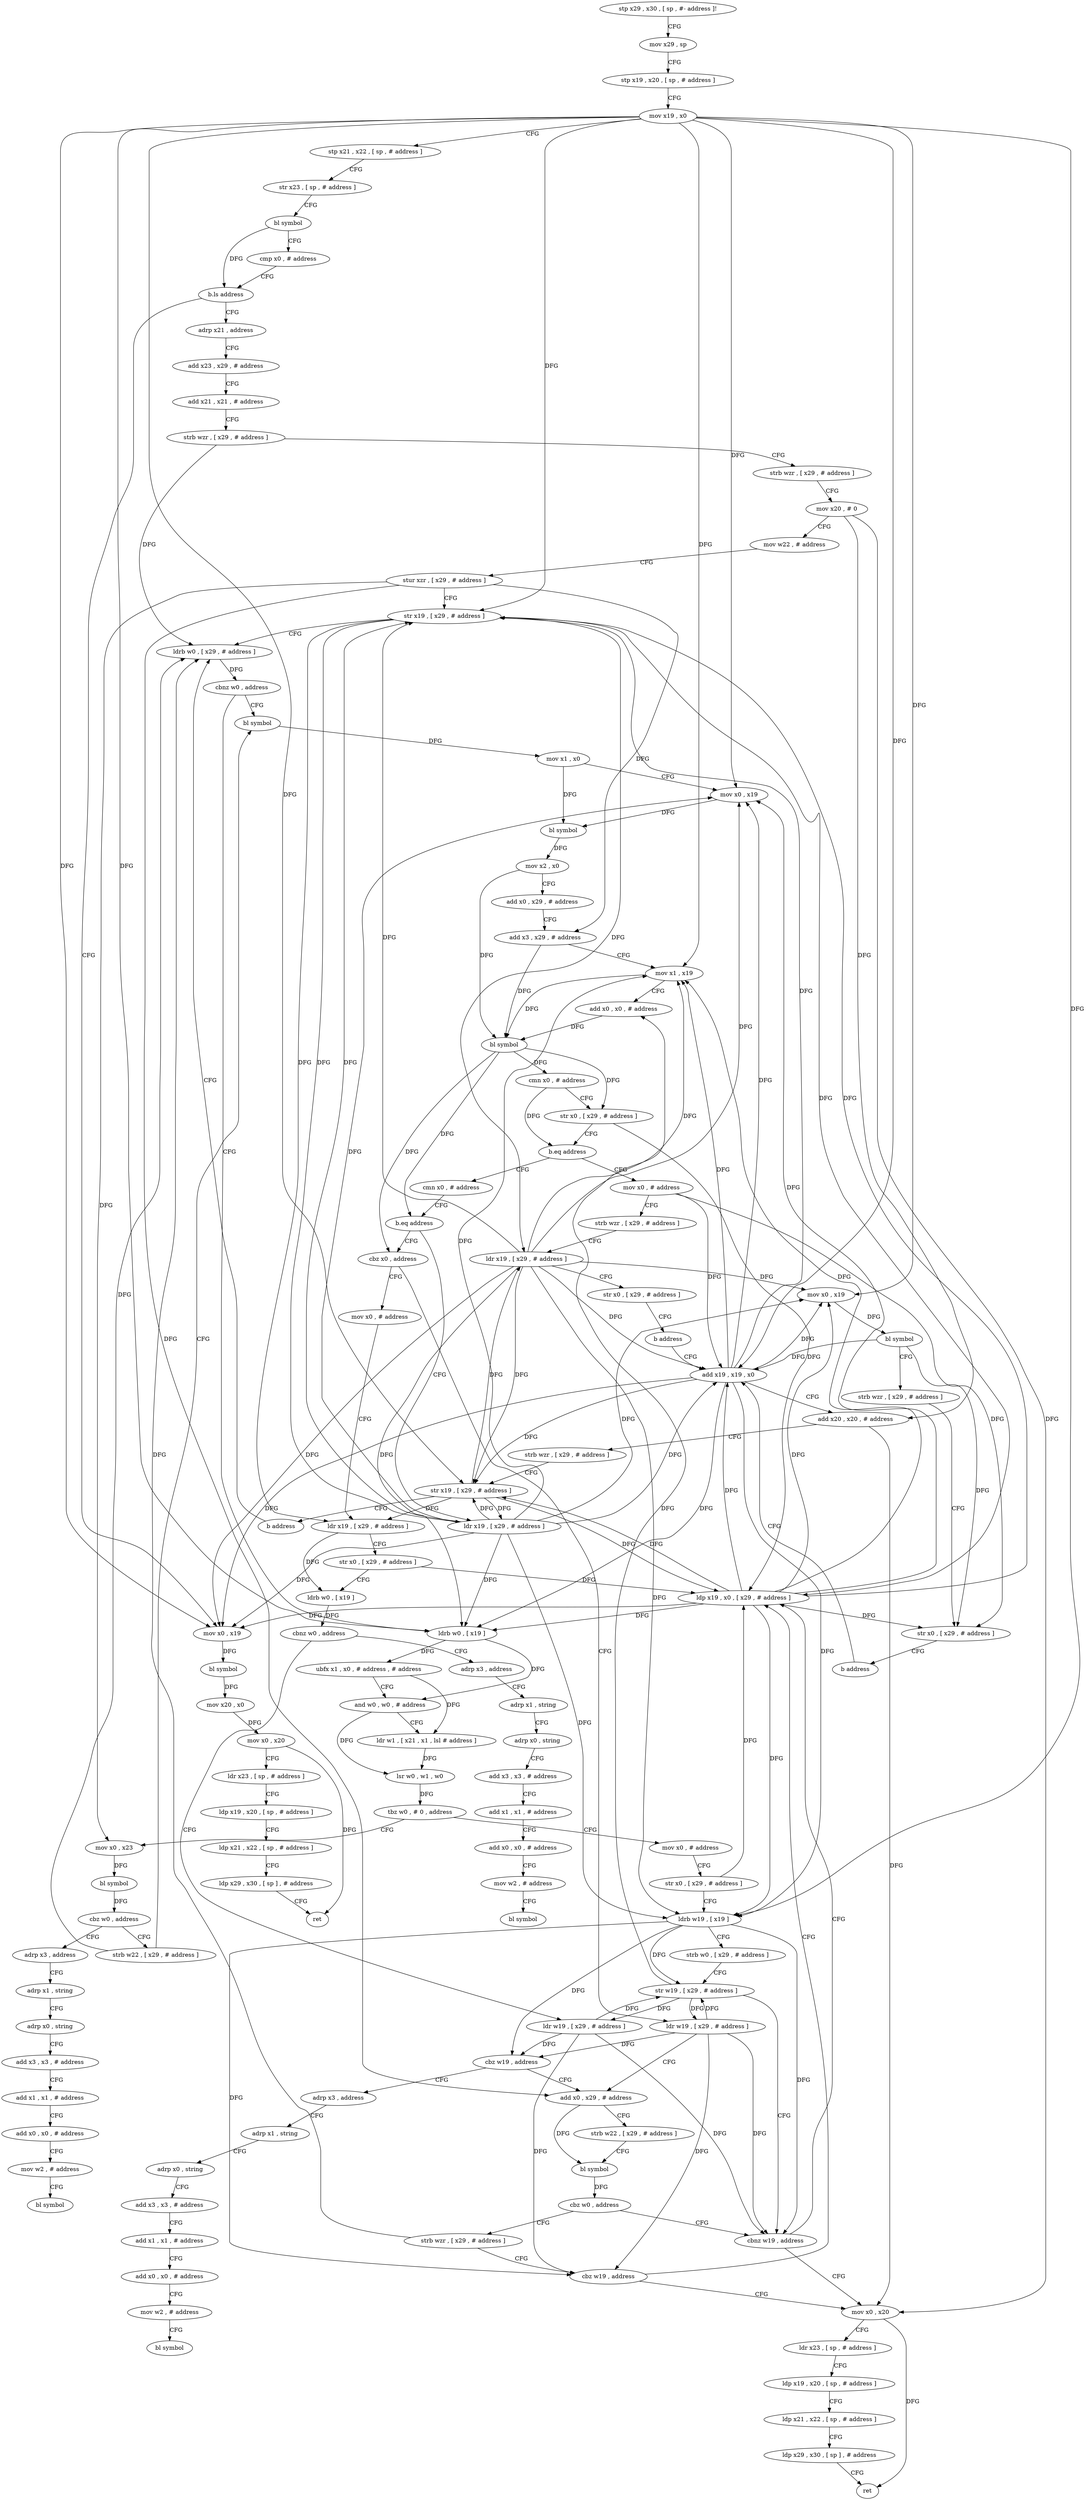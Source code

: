 digraph "func" {
"4453520" [label = "stp x29 , x30 , [ sp , #- address ]!" ]
"4453524" [label = "mov x29 , sp" ]
"4453528" [label = "stp x19 , x20 , [ sp , # address ]" ]
"4453532" [label = "mov x19 , x0" ]
"4453536" [label = "stp x21 , x22 , [ sp , # address ]" ]
"4453540" [label = "str x23 , [ sp , # address ]" ]
"4453544" [label = "bl symbol" ]
"4453548" [label = "cmp x0 , # address" ]
"4453552" [label = "b.ls address" ]
"4453920" [label = "mov x0 , x19" ]
"4453556" [label = "adrp x21 , address" ]
"4453924" [label = "bl symbol" ]
"4453928" [label = "mov x20 , x0" ]
"4453932" [label = "mov x0 , x20" ]
"4453936" [label = "ldr x23 , [ sp , # address ]" ]
"4453940" [label = "ldp x19 , x20 , [ sp , # address ]" ]
"4453944" [label = "ldp x21 , x22 , [ sp , # address ]" ]
"4453948" [label = "ldp x29 , x30 , [ sp ] , # address" ]
"4453952" [label = "ret" ]
"4453560" [label = "add x23 , x29 , # address" ]
"4453564" [label = "add x21 , x21 , # address" ]
"4453568" [label = "strb wzr , [ x29 , # address ]" ]
"4453572" [label = "strb wzr , [ x29 , # address ]" ]
"4453576" [label = "mov x20 , # 0" ]
"4453580" [label = "mov w22 , # address" ]
"4453584" [label = "stur xzr , [ x29 , # address ]" ]
"4453588" [label = "str x19 , [ x29 , # address ]" ]
"4453592" [label = "ldrb w0 , [ x29 , # address ]" ]
"4453688" [label = "bl symbol" ]
"4453692" [label = "mov x1 , x0" ]
"4453696" [label = "mov x0 , x19" ]
"4453700" [label = "bl symbol" ]
"4453704" [label = "mov x2 , x0" ]
"4453708" [label = "add x0 , x29 , # address" ]
"4453712" [label = "add x3 , x29 , # address" ]
"4453716" [label = "mov x1 , x19" ]
"4453720" [label = "add x0 , x0 , # address" ]
"4453724" [label = "bl symbol" ]
"4453728" [label = "cmn x0 , # address" ]
"4453732" [label = "str x0 , [ x29 , # address ]" ]
"4453736" [label = "b.eq address" ]
"4453808" [label = "mov x0 , # address" ]
"4453740" [label = "cmn x0 , # address" ]
"4453600" [label = "ldrb w0 , [ x19 ]" ]
"4453604" [label = "ubfx x1 , x0 , # address , # address" ]
"4453608" [label = "and w0 , w0 , # address" ]
"4453612" [label = "ldr w1 , [ x21 , x1 , lsl # address ]" ]
"4453616" [label = "lsr w0 , w1 , w0" ]
"4453620" [label = "tbz w0 , # 0 , address" ]
"4453672" [label = "mov x0 , x23" ]
"4453624" [label = "mov x0 , # address" ]
"4453812" [label = "strb wzr , [ x29 , # address ]" ]
"4453816" [label = "ldr x19 , [ x29 , # address ]" ]
"4453820" [label = "str x0 , [ x29 , # address ]" ]
"4453824" [label = "b address" ]
"4453784" [label = "add x19 , x19 , x0" ]
"4453744" [label = "b.eq address" ]
"4453896" [label = "ldr x19 , [ x29 , # address ]" ]
"4453748" [label = "cbz x0 , address" ]
"4453676" [label = "bl symbol" ]
"4453680" [label = "cbz w0 , address" ]
"4453956" [label = "adrp x3 , address" ]
"4453684" [label = "strb w22 , [ x29 , # address ]" ]
"4453628" [label = "str x0 , [ x29 , # address ]" ]
"4453632" [label = "ldrb w19 , [ x19 ]" ]
"4453636" [label = "strb w0 , [ x29 , # address ]" ]
"4453640" [label = "str w19 , [ x29 , # address ]" ]
"4453644" [label = "cbnz w19 , address" ]
"4453788" [label = "add x20 , x20 , # address" ]
"4453792" [label = "strb wzr , [ x29 , # address ]" ]
"4453796" [label = "str x19 , [ x29 , # address ]" ]
"4453800" [label = "b address" ]
"4453900" [label = "mov x0 , x19" ]
"4453904" [label = "bl symbol" ]
"4453908" [label = "strb wzr , [ x29 , # address ]" ]
"4453912" [label = "str x0 , [ x29 , # address ]" ]
"4453916" [label = "b address" ]
"4453832" [label = "mov x0 , # address" ]
"4453752" [label = "ldr w19 , [ x29 , # address ]" ]
"4453960" [label = "adrp x1 , string" ]
"4453964" [label = "adrp x0 , string" ]
"4453968" [label = "add x3 , x3 , # address" ]
"4453972" [label = "add x1 , x1 , # address" ]
"4453976" [label = "add x0 , x0 , # address" ]
"4453980" [label = "mov w2 , # address" ]
"4453984" [label = "bl symbol" ]
"4453780" [label = "ldp x19 , x0 , [ x29 , # address ]" ]
"4453648" [label = "mov x0 , x20" ]
"4453652" [label = "ldr x23 , [ sp , # address ]" ]
"4453656" [label = "ldp x19 , x20 , [ sp , # address ]" ]
"4453660" [label = "ldp x21 , x22 , [ sp , # address ]" ]
"4453664" [label = "ldp x29 , x30 , [ sp ] , # address" ]
"4453668" [label = "ret" ]
"4453596" [label = "cbnz w0 , address" ]
"4453836" [label = "ldr x19 , [ x29 , # address ]" ]
"4453840" [label = "str x0 , [ x29 , # address ]" ]
"4453844" [label = "ldrb w0 , [ x19 ]" ]
"4453848" [label = "cbnz w0 , address" ]
"4453988" [label = "adrp x3 , address" ]
"4453852" [label = "ldr w19 , [ x29 , # address ]" ]
"4453756" [label = "add x0 , x29 , # address" ]
"4453992" [label = "adrp x1 , string" ]
"4453996" [label = "adrp x0 , string" ]
"4454000" [label = "add x3 , x3 , # address" ]
"4454004" [label = "add x1 , x1 , # address" ]
"4454008" [label = "add x0 , x0 , # address" ]
"4454012" [label = "mov w2 , # address" ]
"4454016" [label = "bl symbol" ]
"4453856" [label = "cbz w19 , address" ]
"4453860" [label = "adrp x3 , address" ]
"4453772" [label = "strb wzr , [ x29 , # address ]" ]
"4453776" [label = "cbz w19 , address" ]
"4453760" [label = "strb w22 , [ x29 , # address ]" ]
"4453764" [label = "bl symbol" ]
"4453768" [label = "cbz w0 , address" ]
"4453864" [label = "adrp x1 , string" ]
"4453868" [label = "adrp x0 , string" ]
"4453872" [label = "add x3 , x3 , # address" ]
"4453876" [label = "add x1 , x1 , # address" ]
"4453880" [label = "add x0 , x0 , # address" ]
"4453884" [label = "mov w2 , # address" ]
"4453888" [label = "bl symbol" ]
"4453520" -> "4453524" [ label = "CFG" ]
"4453524" -> "4453528" [ label = "CFG" ]
"4453528" -> "4453532" [ label = "CFG" ]
"4453532" -> "4453536" [ label = "CFG" ]
"4453532" -> "4453920" [ label = "DFG" ]
"4453532" -> "4453588" [ label = "DFG" ]
"4453532" -> "4453696" [ label = "DFG" ]
"4453532" -> "4453716" [ label = "DFG" ]
"4453532" -> "4453600" [ label = "DFG" ]
"4453532" -> "4453632" [ label = "DFG" ]
"4453532" -> "4453784" [ label = "DFG" ]
"4453532" -> "4453796" [ label = "DFG" ]
"4453532" -> "4453900" [ label = "DFG" ]
"4453536" -> "4453540" [ label = "CFG" ]
"4453540" -> "4453544" [ label = "CFG" ]
"4453544" -> "4453548" [ label = "CFG" ]
"4453544" -> "4453552" [ label = "DFG" ]
"4453548" -> "4453552" [ label = "CFG" ]
"4453552" -> "4453920" [ label = "CFG" ]
"4453552" -> "4453556" [ label = "CFG" ]
"4453920" -> "4453924" [ label = "DFG" ]
"4453556" -> "4453560" [ label = "CFG" ]
"4453924" -> "4453928" [ label = "DFG" ]
"4453928" -> "4453932" [ label = "DFG" ]
"4453932" -> "4453936" [ label = "CFG" ]
"4453932" -> "4453952" [ label = "DFG" ]
"4453936" -> "4453940" [ label = "CFG" ]
"4453940" -> "4453944" [ label = "CFG" ]
"4453944" -> "4453948" [ label = "CFG" ]
"4453948" -> "4453952" [ label = "CFG" ]
"4453560" -> "4453564" [ label = "CFG" ]
"4453564" -> "4453568" [ label = "CFG" ]
"4453568" -> "4453572" [ label = "CFG" ]
"4453568" -> "4453592" [ label = "DFG" ]
"4453572" -> "4453576" [ label = "CFG" ]
"4453576" -> "4453580" [ label = "CFG" ]
"4453576" -> "4453788" [ label = "DFG" ]
"4453576" -> "4453648" [ label = "DFG" ]
"4453580" -> "4453584" [ label = "CFG" ]
"4453584" -> "4453588" [ label = "CFG" ]
"4453584" -> "4453712" [ label = "DFG" ]
"4453584" -> "4453672" [ label = "DFG" ]
"4453584" -> "4453756" [ label = "DFG" ]
"4453588" -> "4453592" [ label = "CFG" ]
"4453588" -> "4453816" [ label = "DFG" ]
"4453588" -> "4453896" [ label = "DFG" ]
"4453588" -> "4453836" [ label = "DFG" ]
"4453588" -> "4453780" [ label = "DFG" ]
"4453592" -> "4453596" [ label = "DFG" ]
"4453688" -> "4453692" [ label = "DFG" ]
"4453692" -> "4453696" [ label = "CFG" ]
"4453692" -> "4453700" [ label = "DFG" ]
"4453696" -> "4453700" [ label = "DFG" ]
"4453700" -> "4453704" [ label = "DFG" ]
"4453704" -> "4453708" [ label = "CFG" ]
"4453704" -> "4453724" [ label = "DFG" ]
"4453708" -> "4453712" [ label = "CFG" ]
"4453712" -> "4453716" [ label = "CFG" ]
"4453712" -> "4453724" [ label = "DFG" ]
"4453716" -> "4453720" [ label = "CFG" ]
"4453716" -> "4453724" [ label = "DFG" ]
"4453720" -> "4453724" [ label = "DFG" ]
"4453724" -> "4453728" [ label = "DFG" ]
"4453724" -> "4453732" [ label = "DFG" ]
"4453724" -> "4453744" [ label = "DFG" ]
"4453724" -> "4453748" [ label = "DFG" ]
"4453728" -> "4453732" [ label = "CFG" ]
"4453728" -> "4453736" [ label = "DFG" ]
"4453732" -> "4453736" [ label = "CFG" ]
"4453732" -> "4453780" [ label = "DFG" ]
"4453736" -> "4453808" [ label = "CFG" ]
"4453736" -> "4453740" [ label = "CFG" ]
"4453808" -> "4453812" [ label = "CFG" ]
"4453808" -> "4453784" [ label = "DFG" ]
"4453808" -> "4453912" [ label = "DFG" ]
"4453740" -> "4453744" [ label = "CFG" ]
"4453600" -> "4453604" [ label = "DFG" ]
"4453600" -> "4453608" [ label = "DFG" ]
"4453604" -> "4453608" [ label = "CFG" ]
"4453604" -> "4453612" [ label = "DFG" ]
"4453608" -> "4453612" [ label = "CFG" ]
"4453608" -> "4453616" [ label = "DFG" ]
"4453612" -> "4453616" [ label = "DFG" ]
"4453616" -> "4453620" [ label = "DFG" ]
"4453620" -> "4453672" [ label = "CFG" ]
"4453620" -> "4453624" [ label = "CFG" ]
"4453672" -> "4453676" [ label = "DFG" ]
"4453624" -> "4453628" [ label = "CFG" ]
"4453812" -> "4453816" [ label = "CFG" ]
"4453816" -> "4453820" [ label = "CFG" ]
"4453816" -> "4453920" [ label = "DFG" ]
"4453816" -> "4453588" [ label = "DFG" ]
"4453816" -> "4453696" [ label = "DFG" ]
"4453816" -> "4453716" [ label = "DFG" ]
"4453816" -> "4453600" [ label = "DFG" ]
"4453816" -> "4453632" [ label = "DFG" ]
"4453816" -> "4453784" [ label = "DFG" ]
"4453816" -> "4453796" [ label = "DFG" ]
"4453816" -> "4453900" [ label = "DFG" ]
"4453820" -> "4453824" [ label = "CFG" ]
"4453824" -> "4453784" [ label = "CFG" ]
"4453784" -> "4453788" [ label = "CFG" ]
"4453784" -> "4453920" [ label = "DFG" ]
"4453784" -> "4453588" [ label = "DFG" ]
"4453784" -> "4453696" [ label = "DFG" ]
"4453784" -> "4453716" [ label = "DFG" ]
"4453784" -> "4453600" [ label = "DFG" ]
"4453784" -> "4453632" [ label = "DFG" ]
"4453784" -> "4453796" [ label = "DFG" ]
"4453784" -> "4453900" [ label = "DFG" ]
"4453744" -> "4453896" [ label = "CFG" ]
"4453744" -> "4453748" [ label = "CFG" ]
"4453896" -> "4453900" [ label = "DFG" ]
"4453896" -> "4453920" [ label = "DFG" ]
"4453896" -> "4453588" [ label = "DFG" ]
"4453896" -> "4453696" [ label = "DFG" ]
"4453896" -> "4453716" [ label = "DFG" ]
"4453896" -> "4453600" [ label = "DFG" ]
"4453896" -> "4453632" [ label = "DFG" ]
"4453896" -> "4453796" [ label = "DFG" ]
"4453896" -> "4453784" [ label = "DFG" ]
"4453748" -> "4453832" [ label = "CFG" ]
"4453748" -> "4453752" [ label = "CFG" ]
"4453676" -> "4453680" [ label = "DFG" ]
"4453680" -> "4453956" [ label = "CFG" ]
"4453680" -> "4453684" [ label = "CFG" ]
"4453956" -> "4453960" [ label = "CFG" ]
"4453684" -> "4453688" [ label = "CFG" ]
"4453684" -> "4453592" [ label = "DFG" ]
"4453628" -> "4453632" [ label = "CFG" ]
"4453628" -> "4453780" [ label = "DFG" ]
"4453632" -> "4453636" [ label = "CFG" ]
"4453632" -> "4453640" [ label = "DFG" ]
"4453632" -> "4453644" [ label = "DFG" ]
"4453632" -> "4453856" [ label = "DFG" ]
"4453632" -> "4453776" [ label = "DFG" ]
"4453636" -> "4453640" [ label = "CFG" ]
"4453640" -> "4453644" [ label = "CFG" ]
"4453640" -> "4453720" [ label = "DFG" ]
"4453640" -> "4453752" [ label = "DFG" ]
"4453640" -> "4453852" [ label = "DFG" ]
"4453644" -> "4453780" [ label = "CFG" ]
"4453644" -> "4453648" [ label = "CFG" ]
"4453788" -> "4453792" [ label = "CFG" ]
"4453788" -> "4453648" [ label = "DFG" ]
"4453792" -> "4453796" [ label = "CFG" ]
"4453796" -> "4453800" [ label = "CFG" ]
"4453796" -> "4453816" [ label = "DFG" ]
"4453796" -> "4453896" [ label = "DFG" ]
"4453796" -> "4453836" [ label = "DFG" ]
"4453796" -> "4453780" [ label = "DFG" ]
"4453800" -> "4453592" [ label = "CFG" ]
"4453900" -> "4453904" [ label = "DFG" ]
"4453904" -> "4453908" [ label = "CFG" ]
"4453904" -> "4453784" [ label = "DFG" ]
"4453904" -> "4453912" [ label = "DFG" ]
"4453908" -> "4453912" [ label = "CFG" ]
"4453912" -> "4453916" [ label = "CFG" ]
"4453916" -> "4453784" [ label = "CFG" ]
"4453832" -> "4453836" [ label = "CFG" ]
"4453752" -> "4453756" [ label = "CFG" ]
"4453752" -> "4453640" [ label = "DFG" ]
"4453752" -> "4453644" [ label = "DFG" ]
"4453752" -> "4453856" [ label = "DFG" ]
"4453752" -> "4453776" [ label = "DFG" ]
"4453960" -> "4453964" [ label = "CFG" ]
"4453964" -> "4453968" [ label = "CFG" ]
"4453968" -> "4453972" [ label = "CFG" ]
"4453972" -> "4453976" [ label = "CFG" ]
"4453976" -> "4453980" [ label = "CFG" ]
"4453980" -> "4453984" [ label = "CFG" ]
"4453780" -> "4453784" [ label = "DFG" ]
"4453780" -> "4453920" [ label = "DFG" ]
"4453780" -> "4453588" [ label = "DFG" ]
"4453780" -> "4453696" [ label = "DFG" ]
"4453780" -> "4453716" [ label = "DFG" ]
"4453780" -> "4453600" [ label = "DFG" ]
"4453780" -> "4453632" [ label = "DFG" ]
"4453780" -> "4453796" [ label = "DFG" ]
"4453780" -> "4453900" [ label = "DFG" ]
"4453780" -> "4453912" [ label = "DFG" ]
"4453648" -> "4453652" [ label = "CFG" ]
"4453648" -> "4453668" [ label = "DFG" ]
"4453652" -> "4453656" [ label = "CFG" ]
"4453656" -> "4453660" [ label = "CFG" ]
"4453660" -> "4453664" [ label = "CFG" ]
"4453664" -> "4453668" [ label = "CFG" ]
"4453596" -> "4453688" [ label = "CFG" ]
"4453596" -> "4453600" [ label = "CFG" ]
"4453836" -> "4453840" [ label = "CFG" ]
"4453836" -> "4453844" [ label = "DFG" ]
"4453840" -> "4453844" [ label = "CFG" ]
"4453840" -> "4453780" [ label = "DFG" ]
"4453844" -> "4453848" [ label = "DFG" ]
"4453848" -> "4453988" [ label = "CFG" ]
"4453848" -> "4453852" [ label = "CFG" ]
"4453988" -> "4453992" [ label = "CFG" ]
"4453852" -> "4453856" [ label = "DFG" ]
"4453852" -> "4453640" [ label = "DFG" ]
"4453852" -> "4453644" [ label = "DFG" ]
"4453852" -> "4453776" [ label = "DFG" ]
"4453756" -> "4453760" [ label = "CFG" ]
"4453756" -> "4453764" [ label = "DFG" ]
"4453992" -> "4453996" [ label = "CFG" ]
"4453996" -> "4454000" [ label = "CFG" ]
"4454000" -> "4454004" [ label = "CFG" ]
"4454004" -> "4454008" [ label = "CFG" ]
"4454008" -> "4454012" [ label = "CFG" ]
"4454012" -> "4454016" [ label = "CFG" ]
"4453856" -> "4453756" [ label = "CFG" ]
"4453856" -> "4453860" [ label = "CFG" ]
"4453860" -> "4453864" [ label = "CFG" ]
"4453772" -> "4453776" [ label = "CFG" ]
"4453772" -> "4453592" [ label = "DFG" ]
"4453776" -> "4453648" [ label = "CFG" ]
"4453776" -> "4453780" [ label = "CFG" ]
"4453760" -> "4453764" [ label = "CFG" ]
"4453764" -> "4453768" [ label = "DFG" ]
"4453768" -> "4453644" [ label = "CFG" ]
"4453768" -> "4453772" [ label = "CFG" ]
"4453864" -> "4453868" [ label = "CFG" ]
"4453868" -> "4453872" [ label = "CFG" ]
"4453872" -> "4453876" [ label = "CFG" ]
"4453876" -> "4453880" [ label = "CFG" ]
"4453880" -> "4453884" [ label = "CFG" ]
"4453884" -> "4453888" [ label = "CFG" ]
}

